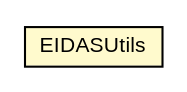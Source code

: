 #!/usr/local/bin/dot
#
# Class diagram 
# Generated by UMLGraph version R5_6-24-gf6e263 (http://www.umlgraph.org/)
#

digraph G {
	edge [fontname="arial",fontsize=10,labelfontname="arial",labelfontsize=10];
	node [fontname="arial",fontsize=10,shape=plaintext];
	nodesep=0.25;
	ranksep=0.5;
	// eu.europa.esig.dss.validation.process.qualification.EIDASUtils
	c343702 [label=<<table title="eu.europa.esig.dss.validation.process.qualification.EIDASUtils" border="0" cellborder="1" cellspacing="0" cellpadding="2" port="p" bgcolor="lemonChiffon" href="./EIDASUtils.html">
		<tr><td><table border="0" cellspacing="0" cellpadding="1">
<tr><td align="center" balign="center"> EIDASUtils </td></tr>
		</table></td></tr>
		</table>>, URL="./EIDASUtils.html", fontname="arial", fontcolor="black", fontsize=10.0];
}

